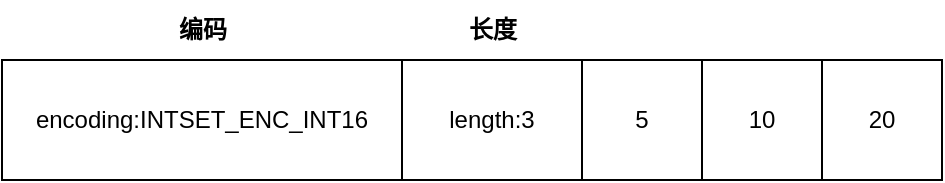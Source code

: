 <mxfile version="24.7.7">
  <diagram name="第 1 页" id="9K7WIdVZdWex2qD0w_WV">
    <mxGraphModel dx="809" dy="428" grid="1" gridSize="10" guides="1" tooltips="1" connect="1" arrows="1" fold="1" page="1" pageScale="1" pageWidth="827" pageHeight="1169" math="0" shadow="0">
      <root>
        <mxCell id="0" />
        <mxCell id="1" parent="0" />
        <mxCell id="8VivC5cvOnUpJkmUocfW-1" value="encoding:INTSET_ENC_INT16" style="rounded=0;whiteSpace=wrap;html=1;" vertex="1" parent="1">
          <mxGeometry x="150" y="220" width="200" height="60" as="geometry" />
        </mxCell>
        <mxCell id="8VivC5cvOnUpJkmUocfW-2" value="length:3" style="rounded=0;whiteSpace=wrap;html=1;" vertex="1" parent="1">
          <mxGeometry x="350" y="220" width="90" height="60" as="geometry" />
        </mxCell>
        <mxCell id="8VivC5cvOnUpJkmUocfW-3" value="5" style="rounded=0;whiteSpace=wrap;html=1;" vertex="1" parent="1">
          <mxGeometry x="440" y="220" width="60" height="60" as="geometry" />
        </mxCell>
        <mxCell id="8VivC5cvOnUpJkmUocfW-4" value="10" style="rounded=0;whiteSpace=wrap;html=1;" vertex="1" parent="1">
          <mxGeometry x="500" y="220" width="60" height="60" as="geometry" />
        </mxCell>
        <mxCell id="8VivC5cvOnUpJkmUocfW-5" value="20" style="rounded=0;whiteSpace=wrap;html=1;" vertex="1" parent="1">
          <mxGeometry x="560" y="220" width="60" height="60" as="geometry" />
        </mxCell>
        <mxCell id="8VivC5cvOnUpJkmUocfW-6" value="编码" style="text;html=1;align=center;verticalAlign=middle;resizable=0;points=[];autosize=1;strokeColor=none;fillColor=none;fontStyle=1" vertex="1" parent="1">
          <mxGeometry x="225" y="190" width="50" height="30" as="geometry" />
        </mxCell>
        <mxCell id="8VivC5cvOnUpJkmUocfW-7" value="长度" style="text;html=1;align=center;verticalAlign=middle;resizable=0;points=[];autosize=1;strokeColor=none;fillColor=none;fontStyle=1" vertex="1" parent="1">
          <mxGeometry x="370" y="190" width="50" height="30" as="geometry" />
        </mxCell>
      </root>
    </mxGraphModel>
  </diagram>
</mxfile>
